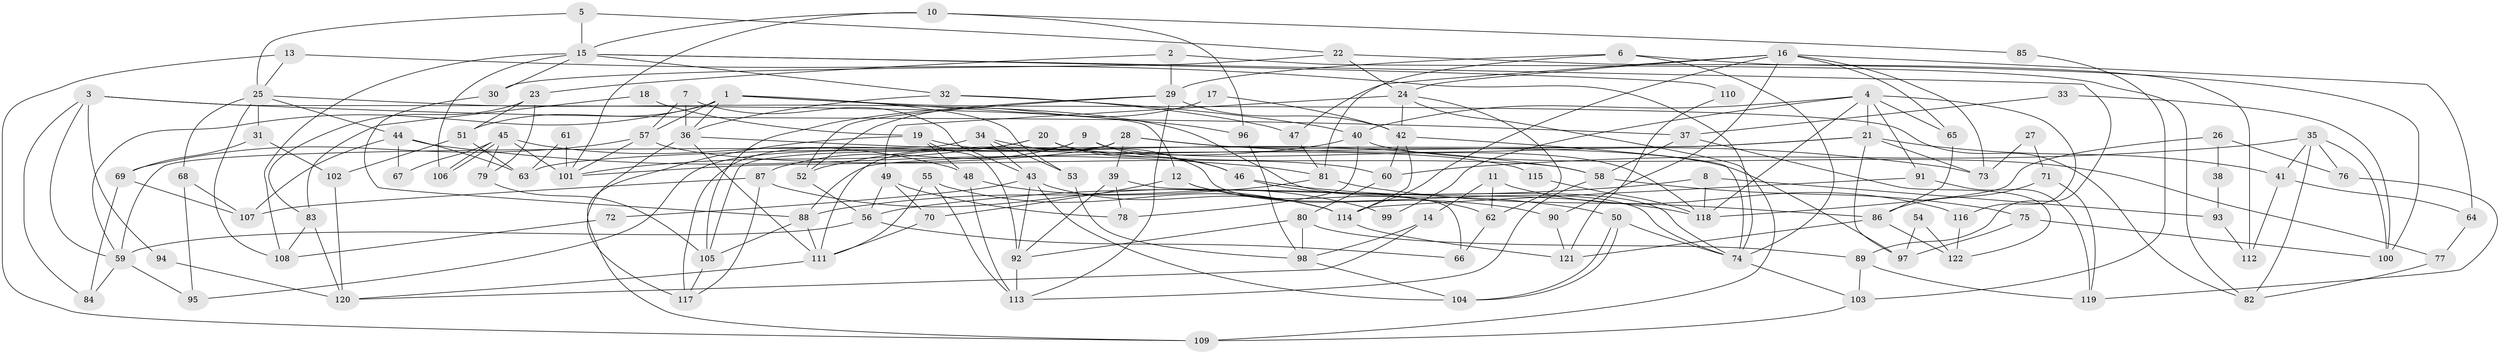// Generated by graph-tools (version 1.1) at 2025/26/03/09/25 03:26:15]
// undirected, 122 vertices, 244 edges
graph export_dot {
graph [start="1"]
  node [color=gray90,style=filled];
  1;
  2;
  3;
  4;
  5;
  6;
  7;
  8;
  9;
  10;
  11;
  12;
  13;
  14;
  15;
  16;
  17;
  18;
  19;
  20;
  21;
  22;
  23;
  24;
  25;
  26;
  27;
  28;
  29;
  30;
  31;
  32;
  33;
  34;
  35;
  36;
  37;
  38;
  39;
  40;
  41;
  42;
  43;
  44;
  45;
  46;
  47;
  48;
  49;
  50;
  51;
  52;
  53;
  54;
  55;
  56;
  57;
  58;
  59;
  60;
  61;
  62;
  63;
  64;
  65;
  66;
  67;
  68;
  69;
  70;
  71;
  72;
  73;
  74;
  75;
  76;
  77;
  78;
  79;
  80;
  81;
  82;
  83;
  84;
  85;
  86;
  87;
  88;
  89;
  90;
  91;
  92;
  93;
  94;
  95;
  96;
  97;
  98;
  99;
  100;
  101;
  102;
  103;
  104;
  105;
  106;
  107;
  108;
  109;
  110;
  111;
  112;
  113;
  114;
  115;
  116;
  117;
  118;
  119;
  120;
  121;
  122;
  1 -- 96;
  1 -- 53;
  1 -- 36;
  1 -- 51;
  1 -- 57;
  1 -- 59;
  1 -- 82;
  2 -- 23;
  2 -- 82;
  2 -- 29;
  3 -- 84;
  3 -- 59;
  3 -- 12;
  3 -- 37;
  3 -- 94;
  4 -- 40;
  4 -- 21;
  4 -- 65;
  4 -- 91;
  4 -- 99;
  4 -- 116;
  4 -- 118;
  5 -- 25;
  5 -- 15;
  5 -- 22;
  6 -- 74;
  6 -- 29;
  6 -- 81;
  6 -- 100;
  7 -- 36;
  7 -- 57;
  7 -- 43;
  8 -- 56;
  8 -- 118;
  8 -- 93;
  9 -- 118;
  9 -- 87;
  9 -- 46;
  9 -- 117;
  10 -- 15;
  10 -- 101;
  10 -- 85;
  10 -- 96;
  11 -- 116;
  11 -- 62;
  11 -- 14;
  12 -- 62;
  12 -- 70;
  12 -- 90;
  13 -- 74;
  13 -- 109;
  13 -- 25;
  14 -- 98;
  14 -- 120;
  15 -- 30;
  15 -- 32;
  15 -- 89;
  15 -- 106;
  15 -- 108;
  15 -- 110;
  16 -- 65;
  16 -- 47;
  16 -- 24;
  16 -- 64;
  16 -- 73;
  16 -- 90;
  16 -- 114;
  17 -- 52;
  17 -- 42;
  18 -- 19;
  18 -- 83;
  19 -- 48;
  19 -- 92;
  19 -- 109;
  19 -- 115;
  20 -- 95;
  20 -- 101;
  20 -- 46;
  20 -- 58;
  21 -- 73;
  21 -- 41;
  21 -- 63;
  21 -- 88;
  21 -- 97;
  22 -- 24;
  22 -- 30;
  22 -- 112;
  23 -- 83;
  23 -- 51;
  23 -- 79;
  24 -- 42;
  24 -- 49;
  24 -- 62;
  24 -- 109;
  25 -- 74;
  25 -- 31;
  25 -- 44;
  25 -- 68;
  25 -- 108;
  26 -- 118;
  26 -- 76;
  26 -- 38;
  27 -- 71;
  27 -- 73;
  28 -- 101;
  28 -- 105;
  28 -- 39;
  28 -- 73;
  28 -- 97;
  28 -- 111;
  29 -- 42;
  29 -- 52;
  29 -- 105;
  29 -- 113;
  30 -- 88;
  31 -- 102;
  31 -- 69;
  32 -- 40;
  32 -- 36;
  32 -- 47;
  33 -- 37;
  33 -- 100;
  34 -- 74;
  34 -- 43;
  34 -- 53;
  34 -- 59;
  35 -- 100;
  35 -- 60;
  35 -- 41;
  35 -- 76;
  35 -- 82;
  36 -- 117;
  36 -- 58;
  36 -- 111;
  37 -- 58;
  37 -- 122;
  38 -- 93;
  39 -- 92;
  39 -- 66;
  39 -- 78;
  40 -- 52;
  40 -- 78;
  40 -- 77;
  41 -- 64;
  41 -- 112;
  42 -- 60;
  42 -- 114;
  42 -- 74;
  43 -- 114;
  43 -- 72;
  43 -- 92;
  43 -- 104;
  44 -- 81;
  44 -- 63;
  44 -- 67;
  44 -- 107;
  45 -- 79;
  45 -- 106;
  45 -- 106;
  45 -- 48;
  45 -- 67;
  45 -- 101;
  46 -- 50;
  46 -- 118;
  47 -- 81;
  48 -- 113;
  48 -- 99;
  49 -- 70;
  49 -- 56;
  49 -- 78;
  50 -- 104;
  50 -- 104;
  50 -- 74;
  51 -- 63;
  51 -- 102;
  52 -- 56;
  53 -- 98;
  54 -- 122;
  54 -- 97;
  55 -- 113;
  55 -- 111;
  55 -- 114;
  56 -- 59;
  56 -- 66;
  57 -- 69;
  57 -- 60;
  57 -- 101;
  58 -- 75;
  58 -- 113;
  59 -- 84;
  59 -- 95;
  60 -- 80;
  61 -- 63;
  61 -- 101;
  62 -- 66;
  64 -- 77;
  65 -- 86;
  68 -- 107;
  68 -- 95;
  69 -- 107;
  69 -- 84;
  70 -- 111;
  71 -- 119;
  71 -- 86;
  72 -- 108;
  74 -- 103;
  75 -- 97;
  75 -- 100;
  76 -- 119;
  77 -- 82;
  79 -- 105;
  80 -- 92;
  80 -- 89;
  80 -- 98;
  81 -- 88;
  81 -- 86;
  83 -- 120;
  83 -- 108;
  85 -- 103;
  86 -- 121;
  86 -- 122;
  87 -- 114;
  87 -- 117;
  87 -- 107;
  88 -- 111;
  88 -- 105;
  89 -- 103;
  89 -- 119;
  90 -- 121;
  91 -- 114;
  91 -- 119;
  92 -- 113;
  93 -- 112;
  94 -- 120;
  96 -- 98;
  98 -- 104;
  102 -- 120;
  103 -- 109;
  105 -- 117;
  110 -- 121;
  111 -- 120;
  114 -- 121;
  115 -- 118;
  116 -- 122;
}
